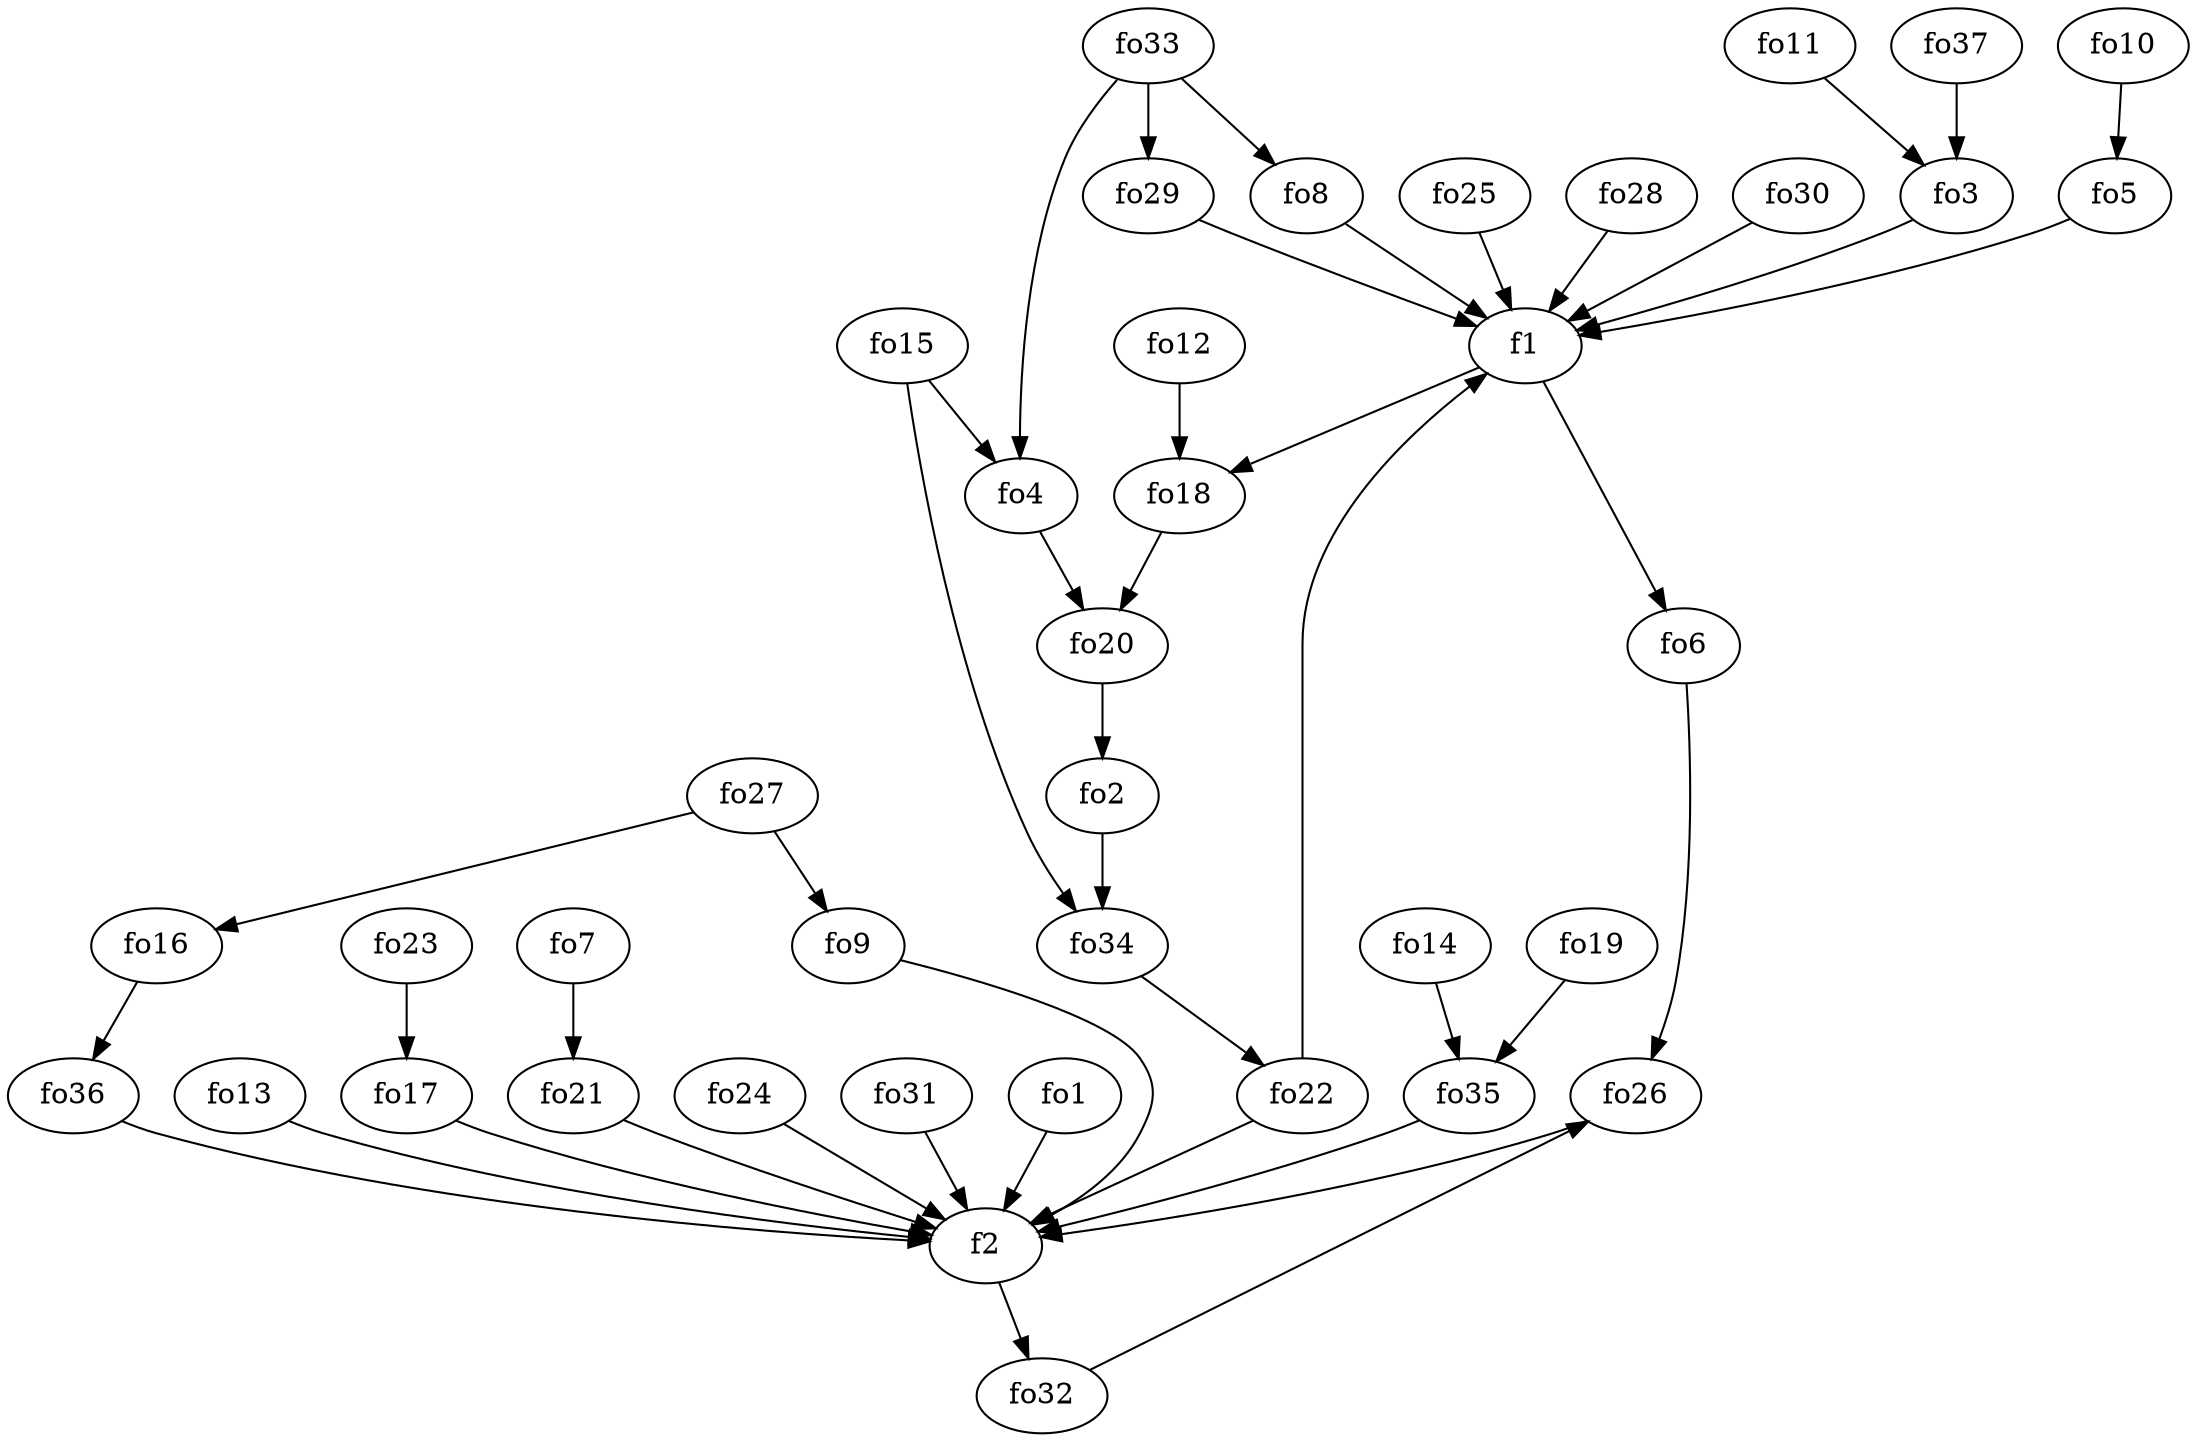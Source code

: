 strict digraph  {
f1;
f2;
fo1;
fo2;
fo3;
fo4;
fo5;
fo6;
fo7;
fo8;
fo9;
fo10;
fo11;
fo12;
fo13;
fo14;
fo15;
fo16;
fo17;
fo18;
fo19;
fo20;
fo21;
fo22;
fo23;
fo24;
fo25;
fo26;
fo27;
fo28;
fo29;
fo30;
fo31;
fo32;
fo33;
fo34;
fo35;
fo36;
fo37;
f1 -> fo6  [weight=2];
f1 -> fo18  [weight=2];
f2 -> fo32  [weight=2];
fo1 -> f2  [weight=2];
fo2 -> fo34  [weight=2];
fo3 -> f1  [weight=2];
fo4 -> fo20  [weight=2];
fo5 -> f1  [weight=2];
fo6 -> fo26  [weight=2];
fo7 -> fo21  [weight=2];
fo8 -> f1  [weight=2];
fo9 -> f2  [weight=2];
fo10 -> fo5  [weight=2];
fo11 -> fo3  [weight=2];
fo12 -> fo18  [weight=2];
fo13 -> f2  [weight=2];
fo14 -> fo35  [weight=2];
fo15 -> fo34  [weight=2];
fo15 -> fo4  [weight=2];
fo16 -> fo36  [weight=2];
fo17 -> f2  [weight=2];
fo18 -> fo20  [weight=2];
fo19 -> fo35  [weight=2];
fo20 -> fo2  [weight=2];
fo21 -> f2  [weight=2];
fo22 -> f1  [weight=2];
fo22 -> f2  [weight=2];
fo23 -> fo17  [weight=2];
fo24 -> f2  [weight=2];
fo25 -> f1  [weight=2];
fo26 -> f2  [weight=2];
fo27 -> fo16  [weight=2];
fo27 -> fo9  [weight=2];
fo28 -> f1  [weight=2];
fo29 -> f1  [weight=2];
fo30 -> f1  [weight=2];
fo31 -> f2  [weight=2];
fo32 -> fo26  [weight=2];
fo33 -> fo29  [weight=2];
fo33 -> fo8  [weight=2];
fo33 -> fo4  [weight=2];
fo34 -> fo22  [weight=2];
fo35 -> f2  [weight=2];
fo36 -> f2  [weight=2];
fo37 -> fo3  [weight=2];
}
